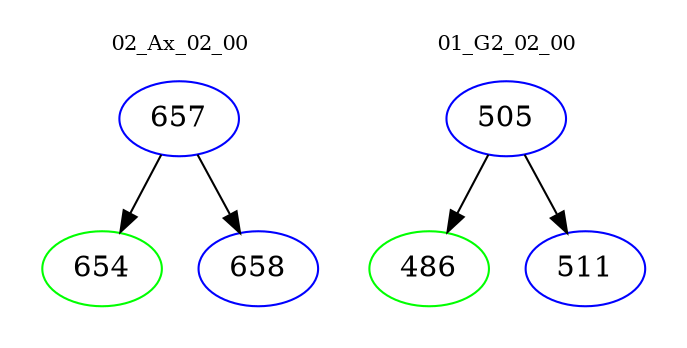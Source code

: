 digraph{
subgraph cluster_0 {
color = white
label = "02_Ax_02_00";
fontsize=10;
T0_657 [label="657", color="blue"]
T0_657 -> T0_654 [color="black"]
T0_654 [label="654", color="green"]
T0_657 -> T0_658 [color="black"]
T0_658 [label="658", color="blue"]
}
subgraph cluster_1 {
color = white
label = "01_G2_02_00";
fontsize=10;
T1_505 [label="505", color="blue"]
T1_505 -> T1_486 [color="black"]
T1_486 [label="486", color="green"]
T1_505 -> T1_511 [color="black"]
T1_511 [label="511", color="blue"]
}
}
